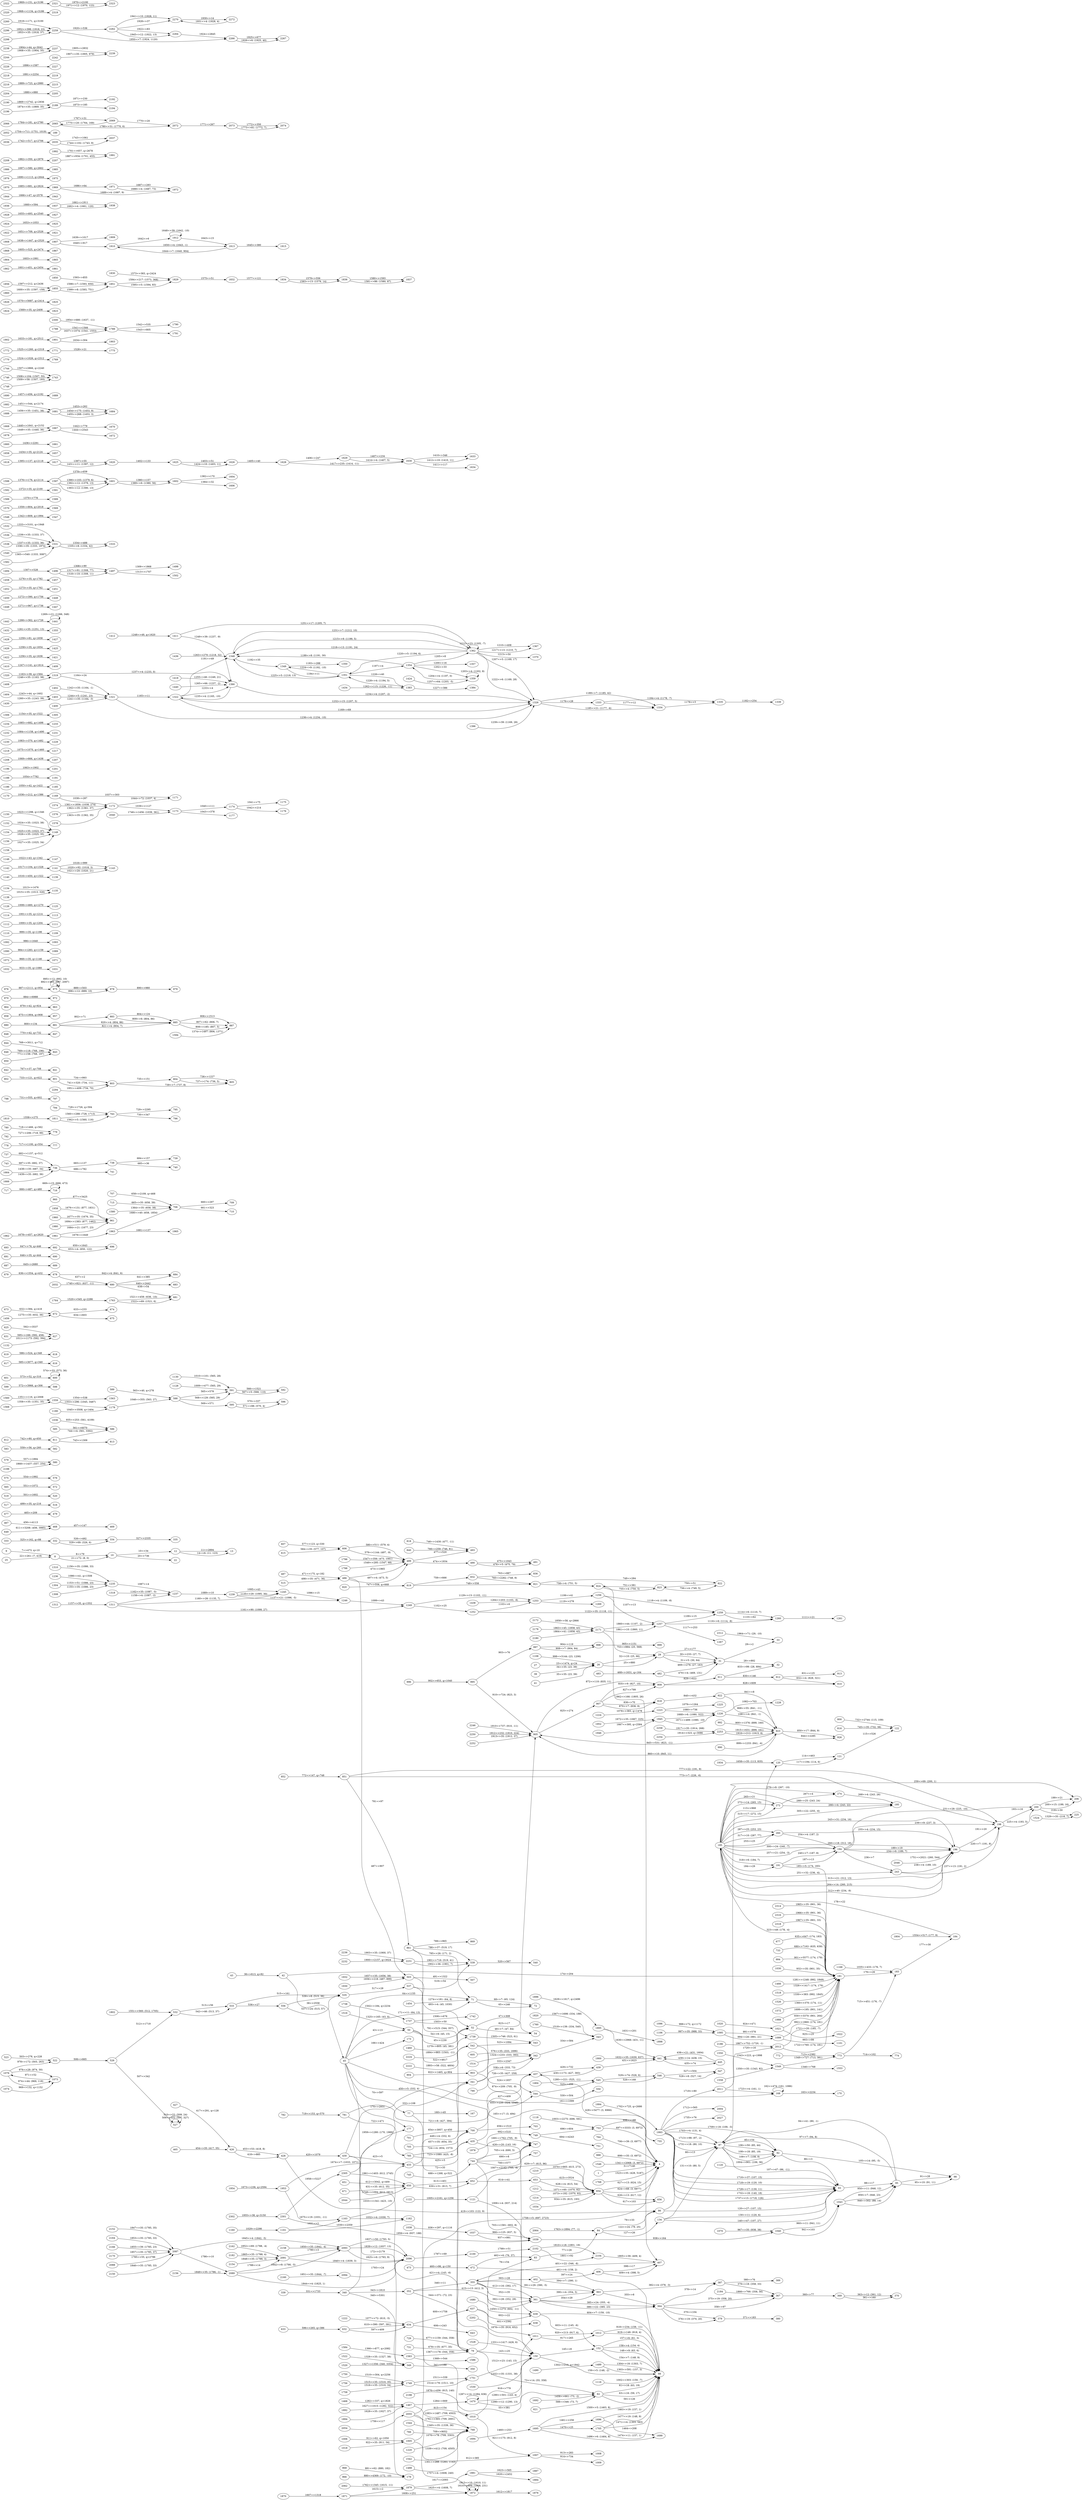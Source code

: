 digraph g { 
	rankdir = LR 
	1 -> 4 [label="3=>7140"] 
	9 -> 8 [label="7=>473, q=10"] 
	8 -> 10 [label="8=>79"] 
	10 -> 12 [label="10=>34"] 
	12 -> 13 [label="11=>2894"] 
	12 -> 13 [label="14=>6: (11, 123)"] 
	10 -> 22 [label="20=>736"] 
	8 -> 10 [label="21=>72: (8, 0)"] 
	25 -> 8 [label="22=>261: (7, 419)"] 
	27 -> 26 [label="23=>1474, q=24"] 
	26 -> 29 [label="25=>880"] 
	29 -> 31 [label="27=>177"] 
	31 -> 32 [label="28=>892"] 
	31 -> 33 [label="29=>2"] 
	29 -> 31 [label="30=>233: (27, 7)"] 
	29 -> 31 [label="31=>5: (30, 64)"] 
	26 -> 29 [label="32=>10: (25, 66)"] 
	39 -> 26 [label="34=>35: (23, 39)"] 
	41 -> 26 [label="35=>35: (23, 39)"] 
	43 -> 42 [label="36=>613, q=82"] 
	42 -> 45 [label="38=>2558"] 
	45 -> 50 [label="43=>13"] 
	50 -> 52 [label="45=>1230"] 
	52 -> 54 [label="47=>308"] 
	52 -> 54 [label="48=>7: (47, 84)"] 
	50 -> 52 [label="54=>6: (45, 15)"] 
	50 -> 62 [label="55=>381"] 
	62 -> 66 [label="59=>126"] 
	62 -> 66 [label="61=>18: (63, 19)"] 
	62 -> 66 [label="63=>16: (59, 17)"] 
	45 -> 71 [label="64=>1155"] 
	71 -> 72 [label="65=>246"] 
	71 -> 72 [label="68=>7: (65, 124)"] 
	45 -> 77 [label="70=>597"] 
	77 -> 79 [label="72=>35"] 
	79 -> 62 [label="73=>14: (55, 358)"] 
	79 -> 83 [label="76=>54"] 
	83 -> 84 [label="77=>26"] 
	84 -> 86 [label="79=>33"] 
	86 -> 87 [label="80=>13"] 
	87 -> 92 [label="85=>54"] 
	92 -> 93 [label="86=>3"] 
	93 -> 95 [label="88=>17"] 
	95 -> 98 [label="91=>28"] 
	95 -> 87 [label="94=>41: (80, -1)"] 
	95 -> 98 [label="95=>10: (91, 11)"] 
	95 -> 87 [label="97=>7: (94, 8)"] 
	92 -> 98 [label="105=>14: (95, -5)"] 
	87 -> 92 [label="106=>50: (85, 44)"] 
	87 -> 93 [label="107=>47: (86, -11)"] 
	87 -> 92 [label="108=>18: (85, 19)"] 
	87 -> 92 [label="109=>7: (108, 8)"] 
	87 -> 120 [label="113=>968"] 
	120 -> 121 [label="114=>463"] 
	121 -> 122 [label="115=>526"] 
	120 -> 121 [label="117=>194: (114, 6)"] 
	86 -> 93 [label="120=>27: (107, 15)"] 
	84 -> 86 [label="122=>24: (79, 25)"] 
	84 -> 134 [label="127=>26"] 
	134 -> 93 [label="130=>11: (120, 6)"] 
	134 -> 87 [label="131=>10: (80, 5)"] 
	134 -> 93 [label="140=>47: (107, 27)"] 
	79 -> 150 [label="143=>25"] 
	150 -> 152 [label="145=>8"] 
	152 -> 66 [label="148=>9: (63, 6)"] 
	152 -> 66 [label="154=>7: (148, 9)"] 
	152 -> 66 [label="157=>6: (61, 3)"] 
	152 -> 66 [label="158=>4: (154, 4)"] 
	150 -> 66 [label="159=>5: (148, -2)"] 
	77 -> 167 [label="160=>45"] 
	45 -> 168 [label="161=>1099"] 
	168 -> 168 [label="162=>474: (161, 1086)"] 
	168 -> 170 [label="163=>2234"] 
	45 -> 4 [label="165=>17: (3, 494)"] 
	45 -> 173 [label="166=>424"] 
	45 -> 177 [label="170=>2931"] 
	45 -> 71 [label="171=>11: (64, 13)"] 
	45 -> 179 [label="172=>2179"] 
	42 -> 181 [label="174=>204"] 
	181 -> 183 [label="176=>26"] 
	183 -> 184 [label="177=>30"] 
	184 -> 185 [label="178=>22"] 
	185 -> 191 [label="184=>29"] 
	191 -> 181 [label="185=>5: (174, 183)"] 
	191 -> 194 [label="187=>13"] 
	194 -> 196 [label="189=>19"] 
	196 -> 198 [label="191=>20"] 
	198 -> 200 [label="193=>16"] 
	200 -> 206 [label="199=>21"] 
	200 -> 206 [label="200=>15: (199, 16)"] 
	200 -> 225 [label="218=>30"] 
	198 -> 200 [label="225=>4: (193, 5)"] 
	196 -> 198 [label="226=>7: (191, 8)"] 
	194 -> 200 [label="231=>28: (225, -10)"] 
	194 -> 196 [label="234=>6: (189, 7)"] 
	194 -> 243 [label="236=>7"] 
	243 -> 198 [label="237=>13: (191, 2)"] 
	243 -> 196 [label="238=>4: (189, 10)"] 
	194 -> 198 [label="239=>9: (237, 3)"] 
	191 -> 194 [label="240=>7: (187, 8)"] 
	185 -> 196 [label="243=>31: (234, 16)"] 
	185 -> 243 [label="251=>32: (236, -6)"] 
	185 -> 260 [label="253=>25"] 
	260 -> 194 [label="254=>4: (187, 2)"] 
	260 -> 196 [label="255=>4: (234, 15)"] 
	185 -> 194 [label="257=>21: (254, -3)"] 
	185 -> 206 [label="259=>69: (200, 1)"] 
	185 -> 196 [label="260=>18: (312, 18)"] 
	185 -> 196 [label="264=>14: (260, 215)"] 
	185 -> 272 [label="265=>21"] 
	272 -> 195 [label="266=>4: (243, 22)"] 
	272 -> 274 [label="267=>4"] 
	274 -> 195 [label="268=>4: (243, 26)"] 
	185 -> 272 [label="272=>14: (265, 15)"] 
	185 -> 274 [label="279=>8: (267, -10)"] 
	185 -> 260 [label="287=>25: (253, 23)"] 
	185 -> 195 [label="288=>25: (243, 24)"] 
	185 -> 194 [label="300=>24: (240, -7)"] 
	185 -> 195 [label="305=>22: (255, -6)"] 
	185 -> 196 [label="312=>40: (234, -9)"] 
	185 -> 196 [label="313=>21: (312, 13)"] 
	185 -> 272 [label="315=>17: (272, 15)"] 
	185 -> 260 [label="317=>10: (287, 77)"] 
	185 -> 191 [label="318=>6: (184, 7)"] 
	181 -> 185 [label="323=>49: (178, -4)"] 
	333 -> 332 [label="325=>162, q=88"] 
	332 -> 334 [label="326=>492"] 
	334 -> 335 [label="327=>2335"] 
	332 -> 334 [label="329=>69: (326, 6)"] 
	339 -> 340 [label="331=>1733"] 
	340 -> 341 [label="332=>108"] 
	341 -> 342 [label="333=>2347"] 
	342 -> 343 [label="334=>584"] 
	341 -> 342 [label="338=>6: (333, 73)"] 
	340 -> 349 [label="340=>5301"] 
	349 -> 350 [label="341=>188"] 
	340 -> 352 [label="343=>1810"] 
	352 -> 79 [label="344=>371: (72, 23)"] 
	352 -> 355 [label="346=>11"] 
	355 -> 361 [label="352=>35"] 
	361 -> 363 [label="354=>29"] 
	363 -> 364 [label="355=>8"] 
	364 -> 367 [label="358=>97"] 
	367 -> 369 [label="360=>77"] 
	369 -> 370 [label="361=>160"] 
	369 -> 370 [label="363=>12: (361, 12)"] 
	364 -> 379 [label="370=>104"] 
	379 -> 380 [label="371=>183"] 
	364 -> 367 [label="375=>19: (358, 20)"] 
	364 -> 379 [label="376=>19: (370, 20)"] 
	364 -> 387 [label="378=>14"] 
	387 -> 367 [label="379=>18: (358, 33)"] 
	387 -> 389 [label="380=>76"] 
	363 -> 387 [label="382=>4: (378, -3)"] 
	361 -> 364 [label="385=>24: (355, -4)"] 
	361 -> 364 [label="386=>22: (385, 23)"] 
	361 -> 363 [label="390=>4: (354, 5)"] 
	355 -> 363 [label="391=>29: (390, -5)"] 
	355 -> 361 [label="392=>28: (352, 29)"] 
	355 -> 402 [label="393=>28"] 
	402 -> 363 [label="394=>7: (390, 1)"] 
	402 -> 406 [label="397=>24"] 
	406 -> 407 [label="398=>17"] 
	407 -> 355 [label="401=>22: (346, -8)"] 
	406 -> 407 [label="409=>4: (398, 5)"] 
	355 -> 361 [label="412=>16: (392, 17)"] 
	352 -> 361 [label="415=>13: (412, 3)"] 
	427 -> 426 [label="417=>291, q=128"] 
	426 -> 428 [label="418=>885"] 
	428 -> 86 [label="419=>103: (122, 9)"] 
	428 -> 430 [label="420=>1079"] 
	430 -> 150 [label="421=>4: (143, -6)"] 
	430 -> 433 [label="423=>5"] 
	433 -> 435 [label="425=>5"] 
	435 -> 150 [label="426=>20: (143, 16)"] 
	435 -> 437 [label="427=>409"] 
	437 -> 4 [label="428=>5477: (3, 6966)"] 
	437 -> 439 [label="429=>732"] 
	439 -> 437 [label="430=>173: (427, 393)"] 
	439 -> 441 [label="431=>1623"] 
	441 -> 445 [label="435=>74"] 
	445 -> 441 [label="438=>21: (431, 1604)"] 
	445 -> 441 [label="439=>14: (438, 15)"] 
	433 -> 341 [label="449=>4: (332, 6)"] 
	430 -> 341 [label="450=>5: (332, 4)"] 
	426 -> 428 [label="453=>53: (418, 8)"] 
	465 -> 426 [label="454=>35: (417, 35)"] 
	467 -> 468 [label="456=>4113"] 
	468 -> 469 [label="457=>147"] 
	473 -> 472 [label="460=>86, q=150"] 
	472 -> 66 [label="461=>4: (158, 2)"] 
	472 -> 83 [label="462=>6: (76, 37)"] 
	477 -> 479 [label="465=>209"] 
	483 -> 482 [label="468=>1631, q=164"] 
	482 -> 31 [label="469=>276: (27, 163)"] 
	482 -> 31 [label="470=>4: (469, 131)"] 
	487 -> 486 [label="471=>175, q=182"] 
	486 -> 489 [label="473=>1965"] 
	489 -> 490 [label="474=>1934"] 
	490 -> 491 [label="475=>1043"] 
	490 -> 491 [label="476=>5: (475, 79)"] 
	489 -> 493 [label="477=>520"] 
	486 -> 503 [label="487=>907"] 
	503 -> 507 [label="491=>1322"] 
	503 -> 52 [label="493=>4: (45, 1030)"] 
	486 -> 489 [label="497=>4: (473, 5)"] 
	515 -> 486 [label="498=>35: (471, 36)"] 
	517 -> 516 [label="499=>35, q=216"] 
	519 -> 520 [label="501=>1602"] 
	523 -> 522 [label="503=>278, q=228"] 
	522 -> 526 [label="506=>665"] 
	526 -> 527 [label="507=>342"] 
	527 -> 527 [label="509=>322: (507, 327)"] 
	527 -> 527 [label="510=>22: (509, 24)"] 
	526 -> 532 [label="512=>1719"] 
	532 -> 533 [label="513=>56"] 
	533 -> 535 [label="515=>161"] 
	535 -> 537 [label="517=>28"] 
	537 -> 539 [label="519=>54"] 
	539 -> 540 [label="520=>567"] 
	537 -> 542 [label="522=>4617"] 
	542 -> 543 [label="523=>1094"] 
	542 -> 544 [label="524=>1657"] 
	544 -> 545 [label="525=>456"] 
	545 -> 546 [label="526=>168"] 
	546 -> 547 [label="527=>504"] 
	546 -> 547 [label="528=>8: (527, 14)"] 
	545 -> 546 [label="529=>74: (526, 6)"] 
	544 -> 550 [label="530=>504"] 
	533 -> 556 [label="536=>27"] 
	556 -> 535 [label="537=>24: (515, 57)"] 
	556 -> 535 [label="539=>8: (515, 36)"] 
	532 -> 533 [label="542=>46: (513, 37)"] 
	565 -> 572 [label="551=>1072"] 
	575 -> 576 [label="554=>1992"] 
	579 -> 580 [label="557=>1894"] 
	583 -> 582 [label="559=>56, q=260"] 
	585 -> 586 [label="561=>6070"] 
	589 -> 588 [label="563=>40, q=278"] 
	588 -> 591 [label="565=>578"] 
	591 -> 592 [label="566=>1521"] 
	591 -> 592 [label="567=>5: (566, 110)"] 
	588 -> 591 [label="568=>129: (565, 29)"] 
	588 -> 595 [label="569=>571"] 
	595 -> 596 [label="570=>337"] 
	595 -> 596 [label="571=>88: (570, 4)"] 
	599 -> 598 [label="572=>3966, q=306"] 
	601 -> 600 [label="573=>52, q=316"] 
	600 -> 600 [label="574=>33: (573, 36)"] 
	605 -> 342 [label="576=>35: (333, 1696)"] 
	607 -> 606 [label="577=>123, q=330"] 
	606 -> 489 [label="579=>1144: (497, -9)"] 
	606 -> 489 [label="580=>511: (579, 4)"] 
	615 -> 606 [label="584=>35: (577, 107)"] 
	617 -> 616 [label="585=>3077, q=340"] 
	619 -> 618 [label="586=>524, q=348"] 
	621 -> 62 [label="588=>346: (73, 7)"] 
	625 -> 627 [label="592=>3537"] 
	631 -> 627 [label="595=>166: (592, 458)"] 
	633 -> 632 [label="596=>265, q=386"] 
	632 -> 634 [label="597=>409"] 
	634 -> 637 [label="600=>1758"] 
	637 -> 638 [label="601=>2392"] 
	637 -> 639 [label="602=>22"] 
	639 -> 152 [label="603=>11: (145, -6)"] 
	639 -> 66 [label="604=>7: (159, -10)"] 
	634 -> 643 [label="606=>243"] 
	632 -> 634 [label="610=>390: (597, 391)"] 
	649 -> 468 [label="611=>3208: (456, 3985)"] 
	651 -> 650 [label="612=>3042, q=400"] 
	650 -> 652 [label="613=>401"] 
	652 -> 653 [label="614=>41"] 
	653 -> 654 [label="615=>3524"] 
	654 -> 656 [label="617=>103"] 
	654 -> 4 [label="624=>68: (3, 6977)"] 
	654 -> 656 [label="626=>13: (617, 12)"] 
	654 -> 4 [label="627=>13: (624, 15)"] 
	653 -> 654 [label="628=>4: (615, 54)"] 
	652 -> 654 [label="629=>7: (615, 96)"] 
	650 -> 652 [label="630=>31: (613, 7)"] 
	671 -> 650 [label="631=>35: (612, 35)"] 
	673 -> 672 [label="632=>394, q=418"] 
	672 -> 674 [label="633=>233"] 
	672 -> 675 [label="634=>603"] 
	677 -> 181 [label="635=>647: (174, 183)"] 
	679 -> 678 [label="636=>1554, q=432"] 
	678 -> 680 [label="637=>2"] 
	680 -> 681 [label="638=>54"] 
	680 -> 683 [label="640=>2442"] 
	680 -> 684 [label="641=>385"] 
	678 -> 684 [label="642=>4: (641, 6)"] 
	687 -> 689 [label="645=>2680"] 
	691 -> 690 [label="646=>35, q=444"] 
	693 -> 692 [label="647=>76, q=446"] 
	692 -> 696 [label="650=>1643"] 
	692 -> 696 [label="653=>4: (650, 122)"] 
	701 -> 700 [label="654=>3957, q=450"] 
	700 -> 544 [label="655=>220: (524, 1048)"] 
	700 -> 703 [label="656=>1510"] 
	705 -> 700 [label="657=>35: (654, 35)"] 
	707 -> 706 [label="658=>2109, q=468"] 
	706 -> 709 [label="660=>297"] 
	706 -> 710 [label="661=>323"] 
	715 -> 706 [label="665=>35: (658, 39)"] 
	717 -> 716 [label="666=>487, q=480"] 
	716 -> 716 [label="669=>15: (666, 473)"] 
	729 -> 79 [label="677=>1159: (344, 358)"] 
	731 -> 79 [label="678=>35: (677, 35)"] 
	733 -> 181 [label="680=>7162: (635, 639)"] 
	737 -> 736 [label="682=>1157, q=512"] 
	736 -> 738 [label="683=>137"] 
	738 -> 739 [label="684=>157"] 
	738 -> 740 [label="685=>36"] 
	736 -> 741 [label="686=>782"] 
	743 -> 736 [label="687=>35: (682, 37)"] 
	745 -> 744 [label="688=>1268, q=522"] 
	744 -> 747 [label="690=>8"] 
	744 -> 749 [label="692=>510"] 
	749 -> 751 [label="694=>4243"] 
	749 -> 753 [label="696=>604"] 
	753 -> 4 [label="697=>3333: (3, 6972)"] 
	753 -> 755 [label="698=>188"] 
	744 -> 757 [label="700=>577"] 
	744 -> 639 [label="703=>1581: (602, 8)"] 
	744 -> 747 [label="705=>4: (690, 5)"] 
	764 -> 4 [label="706=>39: (3, 6977)"] 
	766 -> 768 [label="709=>9052"] 
	772 -> 773 [label="713=>2382"] 
	773 -> 774 [label="714=>102"] 
	773 -> 183 [label="715=>451: (176, -7)"] 
	778 -> 777 [label="717=>1100, q=554"] 
	780 -> 779 [label="718=>1466, q=562"] 
	782 -> 781 [label="719=>153, q=570"] 
	781 -> 437 [label="721=>8: (427, 394)"] 
	781 -> 785 [label="722=>471"] 
	785 -> 435 [label="723=>1080: (425, -8)"] 
	785 -> 700 [label="724=>4: (654, 1573)"] 
	790 -> 437 [label="726=>35: (427, 259)"] 
	792 -> 779 [label="727=>206: (718, 99)"] 
	794 -> 793 [label="728=>1726, q=594"] 
	793 -> 795 [label="729=>2295"] 
	793 -> 796 [label="730=>347"] 
	798 -> 797 [label="731=>555, q=602"] 
	800 -> 122 [label="732=>2744: (115, 109)"] 
	802 -> 801 [label="733=>121, q=622"] 
	801 -> 803 [label="734=>993"] 
	803 -> 804 [label="735=>151"] 
	804 -> 805 [label="736=>1227"] 
	804 -> 805 [label="737=>174: (736, 5)"] 
	803 -> 805 [label="739=>7: (737, 8)"] 
	801 -> 803 [label="741=>320: (734, -11)"] 
	812 -> 811 [label="742=>80, q=650"] 
	811 -> 813 [label="743=>1309"] 
	811 -> 586 [label="744=>4: (561, 3302)"] 
	816 -> 122 [label="745=>35: (732, 38)"] 
	818 -> 493 [label="746=>1430: (477, -11)"] 
	820 -> 819 [label="747=>558, q=668"] 
	819 -> 821 [label="748=>556"] 
	821 -> 822 [label="749=>284"] 
	822 -> 823 [label="750=>51"] 
	823 -> 824 [label="751=>381"] 
	824 -> 29 [label="753=>884: (25, 568)"] 
	824 -> 823 [label="755=>4: (750, 5)"] 
	823 -> 822 [label="756=>4: (749, 5)"] 
	821 -> 824 [label="758=>4: (751, 5)"] 
	819 -> 832 [label="759=>666"] 
	832 -> 821 [label="760=>2282: (748, 9)"] 
	832 -> 836 [label="763=>887"] 
	840 -> 493 [label="766=>259: (746, 81)"] 
	842 -> 841 [label="767=>37, q=708"] 
	844 -> 843 [label="768=>3011, q=712"] 
	846 -> 843 [label="769=>118: (768, 196)"] 
	848 -> 847 [label="770=>42, q=732"] 
	850 -> 843 [label="771=>158: (768, 197)"] 
	852 -> 851 [label="772=>147, q=748"] 
	851 -> 198 [label="773=>7: (226, -6)"] 
	851 -> 198 [label="777=>22: (191, 9)"] 
	851 -> 861 [label="781=>97"] 
	861 -> 71 [label="785=>26: (171, 2)"] 
	861 -> 539 [label="786=>37: (519, 17)"] 
	861 -> 869 [label="789=>965"] 
	861 -> 79 [label="791=>515: (344, 357)"] 
	880 -> 881 [label="800=>134"] 
	881 -> 883 [label="802=>71"] 
	883 -> 885 [label="804=>124"] 
	885 -> 887 [label="806=>1513"] 
	885 -> 887 [label="807=>62: (806, 7)"] 
	885 -> 887 [label="808=>185: (807, 5)"] 
	883 -> 885 [label="809=>6: (804, 86)"] 
	881 -> 885 [label="820=>4: (804, 86)"] 
	881 -> 885 [label="821=>4: (804, 7)"] 
	904 -> 903 [label="822=>1465, q=904"] 
	903 -> 905 [label="823=>17"] 
	905 -> 907 [label="825=>274"] 
	907 -> 909 [label="827=>799"] 
	909 -> 910 [label="828=>609"] 
	909 -> 911 [label="829=>622"] 
	911 -> 912 [label="830=>146"] 
	912 -> 913 [label="831=>125"] 
	912 -> 910 [label="832=>4: (828, 321)"] 
	911 -> 32 [label="833=>99: (28, 684)"] 
	907 -> 909 [label="835=>9: (827, 10)"] 
	907 -> 918 [label="836=>70"] 
	918 -> 922 [label="840=>432"] 
	922 -> 923 [label="841=>8"] 
	923 -> 926 [label="844=>2285"] 
	923 -> 905 [label="845=>531: (823, -11)"] 
	923 -> 926 [label="850=>17: (844, 9)"] 
	923 -> 905 [label="860=>10: (845, 11)"] 
	922 -> 923 [label="868=>55: (841, -11)"] 
	907 -> 918 [label="870=>7: (836, 8)"] 
	905 -> 909 [label="872=>110: (835, 11)"] 
	903 -> 747 [label="874=>209: (705, -9)"] 
	958 -> 957 [label="875=>1904, q=908"] 
	960 -> 961 [label="877=>3425"] 
	964 -> 963 [label="879=>42, q=924"] 
	966 -> 179 [label="880=>4369: (172, -10)"] 
	968 -> 179 [label="881=>62: (880, 182)"] 
	970 -> 972 [label="884=>6988"] 
	976 -> 975 [label="887=>2111, q=954"] 
	975 -> 978 [label="889=>503"] 
	978 -> 979 [label="890=>980"] 
	975 -> 975 [label="892=>365: (887, 2097)"] 
	975 -> 975 [label="895=>12: (892, 10)"] 
	975 -> 978 [label="896=>12: (889, 10)"] 
	988 -> 4 [label="898=>35: (3, 6972)"] 
	990 -> 923 [label="899=>1233: (841, -4)"] 
	992 -> 923 [label="900=>1376: (899, 160)"] 
	994 -> 181 [label="901=>5577: (174, 179)"] 
	996 -> 995 [label="902=>653, q=1040"] 
	995 -> 997 [label="903=>76"] 
	997 -> 998 [label="904=>119"] 
	998 -> 999 [label="905=>1151"] 
	997 -> 998 [label="908=>7: (904, 84)"] 
	995 -> 905 [label="910=>724: (823, 3)"] 
	1006 -> 1005 [label="911=>62, q=1050"] 
	1005 -> 1007 [label="912=>385"] 
	1007 -> 1008 [label="913=>283"] 
	1007 -> 1009 [label="914=>734"] 
	1005 -> 1010 [label="915=>154"] 
	1010 -> 1011 [label="916=>779"] 
	1011 -> 1012 [label="917=>265"] 
	1012 -> 66 [label="918=>234: (159, -11)"] 
	1012 -> 66 [label="919=>148: (918, 4)"] 
	1011 -> 1012 [label="920=>213: (917, 6)"] 
	1010 -> 1007 [label="921=>175: (912, 8)"] 
	1018 -> 1005 [label="922=>35: (911, 34)"] 
	1020 -> 1021 [label="924=>471"] 
	1021 -> 1022 [label="925=>25"] 
	1021 -> 181 [label="930=>3370: (901, 264)"] 
	1030 -> 181 [label="932=>35: (901, 35)"] 
	1032 -> 1031 [label="933=>35, q=1080"] 
	1034 -> 654 [label="934=>35: (615, 193)"] 
	1036 -> 586 [label="935=>253: (561, 4109)"] 
	1038 -> 1037 [label="936=>297, q=1116"] 
	1037 -> 1039 [label="937=>991"] 
	1039 -> 1040 [label="938=>164"] 
	1040 -> 1043 [label="941=>103"] 
	1043 -> 95 [label="946=>302: (88, 14)"] 
	1043 -> 95 [label="950=>11: (946, 12)"] 
	1043 -> 95 [label="959=>7: (946, 23)"] 
	1040 -> 1043 [label="960=>11: (941, 11)"] 
	1037 -> 1039 [label="966=>125: (937, 5)"] 
	1070 -> 1040 [label="967=>35: (938, 38)"] 
	1072 -> 1071 [label="968=>35, q=1146"] 
	1074 -> 1073 [label="969=>132, q=1152"] 
	1073 -> 1076 [label="971=>52"] 
	1076 -> 1073 [label="974=>44: (969, 118)"] 
	1076 -> 1073 [label="976=>29: (974, 30)"] 
	1076 -> 522 [label="978=>172: (503, 263)"] 
	1090 -> 1089 [label="984=>1283, q=1158"] 
	1092 -> 1093 [label="986=>1640"] 
	1096 -> 1095 [label="988=>72, q=1172"] 
	1095 -> 1099 [label="991=>578"] 
	1099 -> 181 [label="992=>1860: (174, 181)"] 
	1099 -> 1101 [label="993=>99"] 
	1095 -> 1099 [label="994=>20: (991, 21)"] 
	1106 -> 1095 [label="997=>35: (988, 33)"] 
	1108 -> 26 [label="998=>3144: (23, 1206)"] 
	1110 -> 1109 [label="999=>35, q=1198"] 
	1112 -> 1111 [label="1000=>35, q=1204"] 
	1114 -> 1113 [label="1001=>35, q=1214"] 
	1116 -> 66 [label="1002=>303: (159, -7)"] 
	1118 -> 753 [label="1003=>2275: (696, 591)"] 
	1120 -> 92 [label="1004=>901: (106, 36)"] 
	1122 -> 1121 [label="1005=>2161, q=1256"] 
	1121 -> 1039 [label="1006=>4: (937, 214)"] 
	1121 -> 747 [label="1007=>2142: (705, -8)"] 
	1126 -> 1125 [label="1008=>460, q=1270"] 
	1128 -> 591 [label="1009=>477: (565, 29)"] 
	1130 -> 591 [label="1010=>101: (565, 28)"] 
	1132 -> 627 [label="1011=>1173: (592, 394)"] 
	1134 -> 1135 [label="1013=>1476"] 
	1138 -> 1135 [label="1015=>35: (1013, 326)"] 
	1140 -> 1139 [label="1016=>450, q=1322"] 
	1142 -> 1141 [label="1017=>104, q=1328"] 
	1141 -> 1143 [label="1018=>986"] 
	1141 -> 1143 [label="1020=>92: (1018, 3)"] 
	1141 -> 1143 [label="1021=>20: (1020, 21)"] 
	1148 -> 1147 [label="1022=>43, q=1342"] 
	1150 -> 1149 [label="1023=>1298, q=1346"] 
	1152 -> 1149 [label="1024=>35: (1023, 38)"] 
	1154 -> 1149 [label="1025=>35: (1023, 37)"] 
	1156 -> 1149 [label="1026=>35: (1025, 35)"] 
	1158 -> 1149 [label="1027=>35: (1025, 34)"] 
	1160 -> 1161 [label="1029=>2298"] 
	1161 -> 1162 [label="1030=>2359"] 
	1161 -> 1163 [label="1031=>2"] 
	1163 -> 1162 [label="1032=>4: (1030, 7)"] 
	1163 -> 433 [label="1033=>1341: (423, -10)"] 
	1168 -> 183 [label="1035=>433: (176, 7)"] 
	1170 -> 1169 [label="1036=>212, q=1386"] 
	1169 -> 1171 [label="1037=>303"] 
	1169 -> 1172 [label="1038=>287"] 
	1172 -> 1173 [label="1039=>1127"] 
	1173 -> 1174 [label="1040=>111"] 
	1174 -> 1175 [label="1041=>75"] 
	1174 -> 1176 [label="1042=>214"] 
	1173 -> 1177 [label="1043=>378"] 
	1172 -> 1171 [label="1044=>72: (1037, 4)"] 
	1180 -> 1179 [label="1045=>3508, q=1404"] 
	1179 -> 588 [label="1046=>355: (563, 27)"] 
	1186 -> 1185 [label="1050=>42, q=1422"] 
	1188 -> 1191 [label="1054=>7782"] 
	1196 -> 1201 [label="1063=>1902"] 
	1208 -> 1207 [label="1069=>666, q=1438"] 
	1210 -> 654 [label="1070=>665: (615, 273)"] 
	1212 -> 654 [label="1071=>60: (1070, 92)"] 
	1214 -> 654 [label="1073=>192: (1070, 93)"] 
	1218 -> 1217 [label="1075=>1070, q=1460"] 
	1220 -> 768 [label="1076=>78: (709, 3303)"] 
	1222 -> 634 [label="1077=>72: (610, -5)"] 
	1224 -> 1223 [label="1078=>383, q=1478"] 
	1223 -> 1225 [label="1079=>1264"] 
	1223 -> 1226 [label="1080=>736"] 
	1226 -> 923 [label="1081=>4: (841, -1)"] 
	1226 -> 1228 [label="1082=>703"] 
	1230 -> 1229 [label="1083=>370, q=1482"] 
	1232 -> 1231 [label="1084=>1158, q=1490"] 
	1234 -> 1233 [label="1085=>682, q=1498"] 
	1236 -> 1235 [label="1086=>41, q=1508"] 
	1235 -> 1237 [label="1087=>4"] 
	1237 -> 1239 [label="1089=>10"] 
	1239 -> 1245 [label="1095=>43"] 
	1245 -> 1246 [label="1096=>15"] 
	1246 -> 1249 [label="1099=>43"] 
	1249 -> 1252 [label="1102=>25"] 
	1252 -> 1253 [label="1103=>6"] 
	1253 -> 1256 [label="1106=>41"] 
	1256 -> 1257 [label="1107=>13"] 
	1257 -> 1259 [label="1109=>15"] 
	1259 -> 1260 [label="1110=>62"] 
	1260 -> 1261 [label="1111=>21"] 
	1259 -> 1260 [label="1114=>6: (1110, 7)"] 
	1257 -> 1260 [label="1116=>6: (1114, -8)"] 
	1257 -> 1267 [label="1117=>253"] 
	1256 -> 1259 [label="1118=>4: (1109, -8)"] 
	1253 -> 1269 [label="1119=>278"] 
	1252 -> 1259 [label="1122=>35: (1118, -11)"] 
	1249 -> 1253 [label="1129=>13: (1103, -11)"] 
	1239 -> 1245 [label="1135=>29: (1095, 30)"] 
	1239 -> 1246 [label="1137=>21: (1096, -5)"] 
	1304 -> 1235 [label="1153=>51: (1086, 23)"] 
	1306 -> 1305 [label="1154=>35, q=1522"] 
	1308 -> 1235 [label="1155=>35: (1086, 23)"] 
	1310 -> 1235 [label="1156=>35: (1086, 33)"] 
	1312 -> 1311 [label="1157=>35, q=1552"] 
	1311 -> 1237 [label="1158=>4: (1087, -2)"] 
	1311 -> 1245 [label="1160=>28: (1135, 7)"] 
	1311 -> 1249 [label="1161=>90: (1099, 27)"] 
	1318 -> 1237 [label="1162=>35: (1087, -5)"] 
	1320 -> 1319 [label="1163=>39, q=1564"] 
	1319 -> 1321 [label="1164=>24"] 
	1321 -> 1322 [label="1165=>11"] 
	1322 -> 1326 [label="1169=>69"] 
	1326 -> 1333 [label="1176=>28"] 
	1333 -> 1334 [label="1177=>12"] 
	1334 -> 1335 [label="1178=>3"] 
	1335 -> 1339 [label="1182=>254"] 
	1333 -> 1335 [label="1184=>4: (1178, -7)"] 
	1326 -> 1334 [label="1185=>21: (1177, -6)"] 
	1326 -> 1334 [label="1189=>7: (1185, 42)"] 
	1322 -> 1348 [label="1191=>49"] 
	1348 -> 1349 [label="1192=>35"] 
	1349 -> 1350 [label="1193=>288"] 
	1349 -> 1351 [label="1194=>11"] 
	1351 -> 1354 [label="1197=>4"] 
	1354 -> 1348 [label="1199=>8: (1191, 30)"] 
	1354 -> 1357 [label="1200=>16"] 
	1354 -> 1359 [label="1202=>33"] 
	1359 -> 1359 [label="1203=>4: (1202, 8)"] 
	1359 -> 1354 [label="1204=>4: (1197, 0)"] 
	1354 -> 1362 [label="1205=>8"] 
	1362 -> 1326 [label="1207=>5: (1169, 17)"] 
	1362 -> 1367 [label="1210=>408"] 
	1362 -> 1362 [label="1212=>23: (1205, -7)"] 
	1362 -> 1370 [label="1213=>50"] 
	1362 -> 1348 [label="1215=>9: (1199, 5)"] 
	1362 -> 1367 [label="1217=>13: (1210, 7)"] 
	1362 -> 1348 [label="1218=>13: (1191, 24)"] 
	1362 -> 1351 [label="1220=>5: (1194, 6)"] 
	1362 -> 1326 [label="1222=>6: (1169, 28)"] 
	1351 -> 1349 [label="1224=>9: (1192, -10)"] 
	1351 -> 1348 [label="1225=>5: (1218, 13)"] 
	1351 -> 1383 [label="1226=>40"] 
	1383 -> 1384 [label="1227=>386"] 
	1383 -> 1351 [label="1228=>4: (1194, 5)"] 
	1348 -> 1362 [label="1231=>7: (1212, 10)"] 
	1322 -> 1326 [label="1232=>15: (1207, 5)"] 
	1322 -> 1390 [label="1233=>4"] 
	1390 -> 1326 [label="1234=>4: (1207, -2)"] 
	1390 -> 1322 [label="1235=>4: (1165, -10)"] 
	1321 -> 1326 [label="1236=>4: (1234, -10)"] 
	1319 -> 1390 [label="1237=>4: (1233, 0)"] 
	1396 -> 1326 [label="1239=>39: (1169, 28)"] 
	1400 -> 1321 [label="1241=>35: (1164, -3)"] 
	1402 -> 1321 [label="1242=>35: (1164, -1)"] 
	1404 -> 1403 [label="1243=>44, q=1602"] 
	1403 -> 1321 [label="1244=>5: (1241, 23)"] 
	1408 -> 1319 [label="1246=>35: (1163, 38)"] 
	1410 -> 1409 [label="1247=>141, q=1614"] 
	1412 -> 1411 [label="1248=>49, q=1620"] 
	1411 -> 1390 [label="1249=>39: (1237, -9)"] 
	1411 -> 1362 [label="1251=>17: (1205, 7)"] 
	1418 -> 1390 [label="1255=>46: (1249, 21)"] 
	1422 -> 1421 [label="1256=>35, q=1636"] 
	1424 -> 1359 [label="1257=>64: (1203, -5)"] 
	1426 -> 1425 [label="1258=>35, q=1654"] 
	1428 -> 1427 [label="1259=>81, q=1658"] 
	1430 -> 1403 [label="1260=>35: (1243, 39)"] 
	1432 -> 1355 [label="1261=>35: (1251, 13)"] 
	1434 -> 1383 [label="1262=>115: (1226, -11)"] 
	1436 -> 1348 [label="1263=>270: (1218, 32)"] 
	1438 -> 1253 [label="1264=>203: (1103, -9)"] 
	1440 -> 1390 [label="1265=>66: (1237, -2)"] 
	1442 -> 1441 [label="1266=>362, q=1726"] 
	1441 -> 1441 [label="1269=>21: (1266, 348)"] 
	1448 -> 1447 [label="1271=>967, q=1736"] 
	1450 -> 1449 [label="1272=>390, q=1756"] 
	1452 -> 1451 [label="1273=>35, q=1762"] 
	1454 -> 71 [label="1274=>181: (64, 8)"] 
	1456 -> 672 [label="1275=>35: (632, 36)"] 
	1458 -> 1457 [label="1276=>35, q=1782"] 
	1460 -> 52 [label="1279=>805: (45, 381)"] 
	1464 -> 545 [label="1280=>221: (525, -11)"] 
	1466 -> 181 [label="1281=>1248: (992, 1849)"] 
	1468 -> 1467 [label="1282=>337, q=1826"] 
	1467 -> 768 [label="1283=>1487: (709, 4503)"] 
	1467 -> 1470 [label="1284=>669"] 
	1470 -> 1470 [label="1287=>14: (1284, 636)"] 
	1470 -> 150 [label="1290=>501: (143, 4)"] 
	1470 -> 150 [label="1298=>12: (1290, 13)"] 
	1488 -> 768 [label="1301=>288: (1283, 1143)"] 
	1490 -> 1489 [label="1302=>210, q=1842"] 
	1489 -> 66 [label="1303=>591: (157, 3)"] 
	1489 -> 66 [label="1304=>18: (1303, 7)"] 
	1494 -> 1496 [label="1307=>528"] 
	1496 -> 1497 [label="1308=>90"] 
	1497 -> 1498 [label="1309=>1868"] 
	1497 -> 1502 [label="1313=>1707"] 
	1496 -> 1497 [label="1317=>91: (1308, 77)"] 
	1496 -> 1497 [label="1318=>10: (1308, 11)"] 
	1514 -> 342 [label="1324=>233: (333, 393)"] 
	1516 -> 50 [label="1325=>165: (43, 0)"] 
	1518 -> 181 [label="1326=>1417: (174, 179)"] 
	1520 -> 349 [label="1327=>1356: (340, 3354)"] 
	1522 -> 349 [label="1328=>35: (1327, 38)"] 
	1524 -> 225 [label="1329=>35: (218, 7)"] 
	1526 -> 181 [label="1330=>383: (992, 1845)"] 
	1528 -> 150 [label="1331=>1417: (426, 6)"] 
	1530 -> 150 [label="1332=>35: (1331, 38)"] 
	1532 -> 1531 [label="1333=>3101, q=1948"] 
	1531 -> 1533 [label="1334=>488"] 
	1531 -> 1533 [label="1335=>8: (1334, 42)"] 
	1536 -> 1531 [label="1336=>35: (1333, 37)"] 
	1538 -> 1531 [label="1337=>35: (1333, 36)"] 
	1540 -> 1531 [label="1338=>35: (1333, 1974)"] 
	1542 -> 768 [label="1339=>412: (709, 4505)"] 
	1544 -> 768 [label="1340=>35: (1339, 36)"] 
	1546 -> 4 [label="1341=>2068: (3, 6972)"] 
	1548 -> 1547 [label="1342=>809, q=1994"] 
	1550 -> 1549 [label="1343=>223, q=1998"] 
	1549 -> 1553 [label="1346=>768"] 
	1549 -> 773 [label="1349=>727: (713, 381)"] 
	1558 -> 1549 [label="1350=>35: (1343, 82)"] 
	1560 -> 1559 [label="1351=>116, q=2008"] 
	1559 -> 1179 [label="1353=>296: (1045, 3487)"] 
	1559 -> 1563 [label="1354=>538"] 
	1568 -> 1559 [label="1358=>35: (1351, 35)"] 
	1570 -> 1569 [label="1359=>804, q=2018"] 
	1572 -> 181 [label="1360=>370: (174, -11)"] 
	1574 -> 1172 [label="1361=>1856: (1038, 274)"] 
	1576 -> 1172 [label="1362=>35: (1361, 37)"] 
	1578 -> 1172 [label="1363=>35: (1362, 35)"] 
	1580 -> 706 [label="1364=>35: (658, 38)"] 
	1582 -> 1531 [label="1365=>540: (1333, 3087)"] 
	1584 -> 1583 [label="1366=>877, q=2082"] 
	1583 -> 79 [label="1367=>178: (344, 358)"] 
	1583 -> 1586 [label="1368=>544"] 
	1588 -> 1589 [label="1370=>778"] 
	1592 -> 1591 [label="1372=>35, q=2100"] 
	1594 -> 887 [label="1374=>1497: (806, 1371)"] 
	1598 -> 1597 [label="1376=>176, q=2114"] 
	1597 -> 1601 [label="1379=>658"] 
	1601 -> 1602 [label="1380=>157"] 
	1602 -> 1604 [label="1382=>170"] 
	1602 -> 1606 [label="1384=>32"] 
	1601 -> 1602 [label="1389=>6: (1380, 56)"] 
	1597 -> 1601 [label="1390=>103: (1379, 6)"] 
	1597 -> 1601 [label="1392=>12: (1379, 13)"] 
	1597 -> 1601 [label="1393=>12: (1390, 13)"] 
	1618 -> 1617 [label="1395=>137, q=2118"] 
	1617 -> 1620 [label="1397=>55"] 
	1620 -> 1625 [label="1402=>133"] 
	1625 -> 1626 [label="1403=>51"] 
	1626 -> 1628 [label="1405=>40"] 
	1628 -> 1629 [label="1406=>247"] 
	1629 -> 1630 [label="1407=>234"] 
	1630 -> 1633 [label="1410=>346"] 
	1630 -> 1634 [label="1411=>117"] 
	1630 -> 1633 [label="1412=>10: (1410, 11)"] 
	1629 -> 1630 [label="1414=>4: (1407, 5)"] 
	1628 -> 1630 [label="1417=>235: (1414, -11)"] 
	1625 -> 1626 [label="1424=>10: (1403, 11)"] 
	1617 -> 1620 [label="1431=>11: (1397, 12)"] 
	1658 -> 1657 [label="1434=>35, q=2124"] 
	1660 -> 1661 [label="1436=>2291"] 
	1664 -> 736 [label="1438=>35: (687, 34)"] 
	1666 -> 736 [label="1439=>35: (682, 36)"] 
	1668 -> 1667 [label="1440=>1641, q=2152"] 
	1667 -> 1670 [label="1442=>779"] 
	1667 -> 1672 [label="1444=>2543"] 
	1678 -> 1667 [label="1449=>35: (1440, 36)"] 
	1680 -> 639 [label="1450=>1273: (602, -11)"] 
	1682 -> 1681 [label="1451=>544, q=2174"] 
	1681 -> 1684 [label="1453=>262"] 
	1681 -> 1684 [label="1454=>175: (1453, 9)"] 
	1681 -> 1684 [label="1455=>268: (1453, 3)"] 
	1688 -> 1681 [label="1456=>35: (1451, 38)"] 
	1690 -> 1689 [label="1457=>456, q=2192"] 
	1692 -> 62 [label="1458=>661: (73, -2)"] 
	1694 -> 1695 [label="1460=>253"] 
	1695 -> 1696 [label="1461=>256"] 
	1696 -> 66 [label="1463=>19: (157, 1)"] 
	1696 -> 1699 [label="1464=>208"] 
	1695 -> 1705 [label="1470=>25"] 
	1705 -> 66 [label="1471=>4: (1303, 583)"] 
	1705 -> 66 [label="1474=>11: (157, 1)"] 
	1705 -> 66 [label="1477=>19: (148, 9)"] 
	1695 -> 1699 [label="1496=>6: (1464, 8)"] 
	1695 -> 66 [label="1500=>5: (1463, 8)"] 
	1738 -> 1737 [label="1502=>184, q=2234"] 
	1737 -> 1739 [label="1503=>50"] 
	1739 -> 543 [label="1505=>746: (523, 61)"] 
	1737 -> 1742 [label="1506=>676"] 
	1744 -> 1743 [label="1507=>2866, q=2240"] 
	1746 -> 1743 [label="1508=>104: (1507, 55)"] 
	1748 -> 1743 [label="1509=>58: (1507, 193)"] 
	1750 -> 1749 [label="1510=>304, q=2256"] 
	1749 -> 1751 [label="1511=>339"] 
	1751 -> 150 [label="1512=>23: (143, 15)"] 
	1749 -> 1751 [label="1514=>79: (1511, 10)"] 
	1756 -> 1749 [label="1515=>35: (1510, 35)"] 
	1758 -> 1749 [label="1516=>35: (1510, 34)"] 
	1760 -> 343 [label="1518=>139: (334, 540)"] 
	1764 -> 1763 [label="1520=>545, q=2286"] 
	1763 -> 681 [label="1521=>458: (638, -10)"] 
	1763 -> 681 [label="1522=>69: (1521, 6)"] 
	1768 -> 4 [label="1523=>35: (428, 5187)"] 
	1770 -> 1769 [label="1524=>1026, q=2312"] 
	1772 -> 1771 [label="1525=>1260, q=2318"] 
	1771 -> 1775 [label="1528=>21"] 
	1788 -> 1789 [label="1541=>1566"] 
	1789 -> 1790 [label="1542=>535"] 
	1789 -> 1791 [label="1543=>805"] 
	1796 -> 489 [label="1547=>356: (473, 1061)"] 
	1798 -> 489 [label="1549=>295: (1547, 68)"] 
	1802 -> 532 [label="1551=>560: (512, 1705)"] 
	1804 -> 184 [label="1554=>517: (177, 9)"] 
	1810 -> 1811 [label="1558=>275"] 
	1811 -> 793 [label="1560=>288: (728, 1713)"] 
	1811 -> 793 [label="1562=>5: (1560, 116)"] 
	1820 -> 343 [label="1567=>1698: (334, 188)"] 
	1824 -> 1823 [label="1569=>35, q=2408"] 
	1826 -> 1825 [label="1570=>5687, q=2414"] 
	1830 -> 1829 [label="1573=>383, q=2424"] 
	1829 -> 1832 [label="1575=>51"] 
	1832 -> 1834 [label="1577=>121"] 
	1834 -> 1836 [label="1579=>556"] 
	1836 -> 1837 [label="1580=>1593"] 
	1836 -> 1837 [label="1581=>86: (1580, 87)"] 
	1834 -> 1836 [label="1583=>13: (1579, 14)"] 
	1850 -> 1851 [label="1593=>855"] 
	1851 -> 1829 [label="1594=>217: (1573, 368)"] 
	1851 -> 1829 [label="1595=>5: (1594, 83)"] 
	1856 -> 1855 [label="1597=>212, q=2436"] 
	1855 -> 1851 [label="1598=>7: (1593, 650)"] 
	1855 -> 1851 [label="1599=>8: (1593, 751)"] 
	1860 -> 1855 [label="1600=>35: (1597, 159)"] 
	1862 -> 1861 [label="1601=>451, q=2454"] 
	1864 -> 1865 [label="1603=>1991"] 
	1868 -> 1867 [label="1605=>525, q=2474"] 
	1870 -> 1871 [label="1607=>1318"] 
	1871 -> 1872 [label="1608=>251"] 
	1872 -> 1872 [label="1610=>469: (1608, 231)"] 
	1872 -> 1876 [label="1612=>1817"] 
	1872 -> 1872 [label="1613=>10: (1610, 11)"] 
	1871 -> 1879 [label="1615=>2"] 
	1879 -> 1881 [label="1617=>2093"] 
	1881 -> 1884 [label="1620=>2452"] 
	1881 -> 1887 [label="1623=>565"] 
	1879 -> 1872 [label="1625=>4: (1608, 7)"] 
	1892 -> 1467 [label="1627=>1015: (1282, 322)"] 
	1894 -> 1467 [label="1628=>35: (1627, 37)"] 
	1896 -> 1895 [label="1629=>1617, q=2496"] 
	1895 -> 441 [label="1630=>2966: (431, 11)"] 
	1895 -> 1898 [label="1631=>201"] 
	1900 -> 441 [label="1632=>35: (1630, 637)"] 
	1902 -> 1901 [label="1633=>181, q=2512"] 
	1901 -> 1903 [label="1634=>304"] 
	1901 -> 1789 [label="1637=>1074: (1541, 1553)"] 
	1908 -> 1907 [label="1638=>1447, q=2520"] 
	1907 -> 1909 [label="1639=>1017"] 
	1907 -> 1910 [label="1640=>917"] 
	1910 -> 1912 [label="1642=>6"] 
	1912 -> 1913 [label="1643=>15"] 
	1913 -> 1910 [label="1644=>7: (1640, 904)"] 
	1913 -> 1915 [label="1645=>380"] 
	1912 -> 1912 [label="1648=>39: (1642, -10)"] 
	1910 -> 1913 [label="1650=>4: (1643, -1)"] 
	1922 -> 1921 [label="1651=>709, q=2526"] 
	1924 -> 1925 [label="1653=>1053"] 
	1928 -> 1927 [label="1655=>493, q=2540"] 
	1930 -> 503 [label="1656=>218: (487, 899)"] 
	1932 -> 503 [label="1657=>35: (1656, 38)"] 
	1934 -> 120 [label="1658=>35: (113, 835)"] 
	1936 -> 1937 [label="1660=>594"] 
	1937 -> 1938 [label="1661=>1911"] 
	1937 -> 1938 [label="1662=>4: (1661, 120)"] 
	1944 -> 1943 [label="1666=>47, q=2578"] 
	1946 -> 1945 [label="1667=>395, q=2584"] 
	1945 -> 1226 [label="1668=>6: (1080, 322)"] 
	1945 -> 1226 [label="1671=>489: (1080, -10)"] 
	1952 -> 1945 [label="1672=>35: (1667, 225)"] 
	1954 -> 1953 [label="1673=>236, q=2594"] 
	1953 -> 433 [label="1674=>7: (1033, 1071)"] 
	1953 -> 1163 [label="1675=>19: (1031, -11)"] 
	1958 -> 961 [label="1676=>131: (877, 1831)"] 
	1960 -> 961 [label="1677=>35: (1676, 35)"] 
	1962 -> 1961 [label="1678=>457, q=2620"] 
	1961 -> 1963 [label="1679=>1649"] 
	1963 -> 706 [label="1680=>40: (658, 1854)"] 
	1963 -> 1965 [label="1681=>137"] 
	1961 -> 961 [label="1684=>21: (1677, 23)"] 
	1970 -> 1969 [label="1685=>681, q=2624"] 
	1969 -> 1971 [label="1686=>64"] 
	1971 -> 1972 [label="1687=>283"] 
	1971 -> 1972 [label="1688=>4: (1687, 73)"] 
	1969 -> 1972 [label="1689=>4: (1687, 9)"] 
	1976 -> 1975 [label="1690=>1113, q=2644"] 
	1978 -> 747 [label="1691=>762: (705, -9)"] 
	1980 -> 961 [label="1694=>1383: (877, 1462)"] 
	1986 -> 1985 [label="1697=>580, q=2662"] 
	1988 -> 181 [label="1699=>195: (901, 141)"] 
	1992 -> 1991 [label="1701=>657, q=2678"] 
	1994 -> 1993 [label="1702=>725, q=2686"] 
	1993 -> 87 [label="1703=>4: (131, 4)"] 
	1993 -> 92 [label="1709=>18: (109, -3)"] 
	1993 -> 2004 [label="1712=>565"] 
	1993 -> 87 [label="1713=>98: (97, -2)"] 
	1993 -> 93 [label="1716=>37: (107, 15)"] 
	1993 -> 93 [label="1718=>19: (120, 10)"] 
	1993 -> 2011 [label="1719=>80"] 
	2011 -> 2012 [label="1720=>16"] 
	2012 -> 181 [label="1721=>20: (185, -7)"] 
	2012 -> 181 [label="1722=>760: (174, 181)"] 
	2011 -> 168 [label="1723=>4: (161, 1)"] 
	1993 -> 93 [label="1728=>17: (130, 11)"] 
	1993 -> 87 [label="1731=>18: (80, 10)"] 
	1993 -> 93 [label="1732=>18: (140, 18)"] 
	1993 -> 2027 [label="1735=>76"] 
	1993 -> 93 [label="1737=>13: (1718, 126)"] 
	2032 -> 680 [label="1740=>821: (637, -11)"] 
	2036 -> 2035 [label="1742=>517, q=2706"] 
	2035 -> 2037 [label="1743=>1061"] 
	2035 -> 2037 [label="1744=>102: (1743, 9)"] 
	2040 -> 1173 [label="1746=>1456: (1039, 361)"] 
	2044 -> 650 [label="1748=>1094: (612, 2913)"] 
	2046 -> 196 [label="1751=>2021: (260, 544)"] 
	2052 -> 189 [label="1754=>711: (1751, 1019)"] 
	2054 -> 2055 [label="1756=>117"] 
	2055 -> 1872 [label="1757=>4: (1608, 240)"] 
	2055 -> 4 [label="1758=>5: (697, 2723)"] 
	2055 -> 768 [label="1761=>365: (709, 2691)"] 
	2062 -> 1879 [label="1762=>1345: (1615, -11)"] 
	2064 -> 84 [label="1763=>1894: (77, -1)"] 
	2066 -> 2065 [label="1764=>181, q=2780"] 
	2065 -> 2069 [label="1767=>31"] 
	2069 -> 2072 [label="1770=>20"] 
	2072 -> 2073 [label="1771=>267"] 
	2073 -> 2074 [label="1772=>350"] 
	2073 -> 2074 [label="1773=>81: (1772, 7)"] 
	2069 -> 2065 [label="1775=>20: (1764, 169)"] 
	2065 -> 2072 [label="1780=>31: (1770, 6)"] 
	2088 -> 2087 [label="1785=>55, q=2796"] 
	2087 -> 2089 [label="1786=>10"] 
	2089 -> 2091 [label="1788=>14"] 
	2091 -> 2093 [label="1790=>3"] 
	2094 -> 2096 [label="1793=>24"] 
	2096 -> 2100 [label="1797=>69"] 
	2100 -> 2102 [label="1799=>51"] 
	2102 -> 2104 [label="1801=>92"] 
	2104 -> 407 [label="1805=>39: (409, 4)"] 
	2102 -> 2104 [label="1810=>18: (1801, 19)"] 
	2093 -> 2096 [label="1825=>6: (1793, 9)"] 
	2093 -> 2096 [label="1837=>50: (1793, 5)"] 
	2093 -> 2096 [label="1839=>12: (1837, 13)"] 
	2091 -> 2096 [label="1840=>4: (1839, 3)"] 
	2089 -> 2093 [label="1842=>8: (1790, -5)"] 
	2089 -> 2096 [label="1844=>4: (1825, 1)"] 
	2087 -> 2093 [label="1845=>4: (1842, -5)"] 
	2150 -> 2087 [label="1846=>35: (1785, 33)"] 
	2152 -> 2087 [label="1847=>35: (1785, 35)"] 
	2154 -> 2091 [label="1848=>35: (1788, 3)"] 
	2156 -> 2089 [label="1849=>35: (1786, -1)"] 
	2158 -> 2093 [label="1850=>35: (1842, -4)"] 
	2160 -> 2094 [label="1851=>35: (1844, -7)"] 
	2162 -> 2091 [label="1852=>69: (1788, -4)"] 
	2164 -> 2087 [label="1853=>35: (1785, 33)"] 
	2166 -> 2087 [label="1855=>39: (1785, 23)"] 
	2170 -> 2087 [label="1857=>35: (1785, 37)"] 
	2172 -> 2171 [label="1858=>58, q=2866"] 
	2171 -> 1257 [label="1860=>44: (1107, -2)"] 
	2171 -> 1257 [label="1861=>10: (1860, 11)"] 
	2171 -> 407 [label="1862=>166: (1805, 26)"] 
	2178 -> 2171 [label="1863=>45: (1858, 43)"] 
	2180 -> 2171 [label="1864=>41: (1858, 43)"] 
	2182 -> 2091 [label="1865=>35: (1788, 4)"] 
	2184 -> 367 [label="1866=>766: (358, 56)"] 
	2186 -> 2012 [label="1867=>752: (1720, -1)"] 
	2188 -> 580 [label="1868=>1437: (557, 254)"] 
	2190 -> 2189 [label="1869=>2742, q=2936"] 
	2189 -> 2192 [label="1871=>230"] 
	2189 -> 2194 [label="1873=>185"] 
	2196 -> 2189 [label="1874=>35: (1869, 35)"] 
	2198 -> 1010 [label="1876=>456: (915, 140)"] 
	2202 -> 1011 [label="1878=>35: (916, 652)"] 
	2204 -> 2205 [label="1880=>880"] 
	2208 -> 2207 [label="1882=>350, q=2976"] 
	2207 -> 1991 [label="1887=>934: (1701, 455)"] 
	2216 -> 2215 [label="1889=>723, q=2980"] 
	2218 -> 2219 [label="1891=>2254"] 
	2222 -> 542 [label="1893=>58: (522, 4604)"] 
	2224 -> 1739 [label="1894=>883: (1503, -11)"] 
	2226 -> 2227 [label="1896=>1587"] 
	2232 -> 2231 [label="1900=>2157, q=3024"] 
	2231 -> 539 [label="1901=>716: (519, 41)"] 
	2231 -> 539 [label="1902=>36: (1901, 7)"] 
	2236 -> 2231 [label="1903=>35: (1900, 37)"] 
	2238 -> 2237 [label="1904=>44, q=3042"] 
	2237 -> 2239 [label="1905=>2832"] 
	2242 -> 2239 [label="1907=>35: (1905, 979)"] 
	2244 -> 2237 [label="1908=>35: (1904, 35)"] 
	2246 -> 905 [label="1910=>737: (910, -11)"] 
	2250 -> 905 [label="1912=>232: (1910, 224)"] 
	2252 -> 905 [label="1913=>35: (1912, 37)"] 
	2254 -> 2253 [label="1914=>323, q=3086"] 
	2253 -> 923 [label="1915=>631: (899, 161)"] 
	2253 -> 923 [label="1916=>212: (1915, 8)"] 
	2258 -> 2253 [label="1917=>35: (1914, 268)"] 
	2260 -> 2259 [label="1918=>171, q=3100"] 
	2259 -> 2262 [label="1920=>536"] 
	2262 -> 2264 [label="1922=>83"] 
	2264 -> 2266 [label="1924=>2845"] 
	2266 -> 2267 [label="1925=>677"] 
	2266 -> 2267 [label="1926=>6: (1925, 40)"] 
	2262 -> 2270 [label="1928=>37"] 
	2270 -> 2272 [label="1930=>14"] 
	2272 -> 2270 [label="1931=>4: (1928, 4)"] 
	2262 -> 2270 [label="1941=>10: (1928, 11)"] 
	2262 -> 2264 [label="1945=>12: (1922, 13)"] 
	2259 -> 2266 [label="1950=>7: (1924, 1120)"] 
	2294 -> 803 [label="1951=>409: (734, 70)"] 
	2296 -> 2259 [label="1952=>398: (1918, 23)"] 
	2298 -> 2259 [label="1953=>35: (1918, 37)"] 
	2300 -> 1789 [label="1954=>680: (1637, -11)"] 
	2302 -> 2301 [label="1955=>38, q=3150"] 
	2301 -> 1039 [label="1956=>4: (937, 188)"] 
	2301 -> 2305 [label="1958=>5227"] 
	2305 -> 177 [label="1959=>1280: (170, 1989)"] 
	2305 -> 650 [label="1961=>1403: (612, 2745)"] 
	2312 -> 33 [label="1964=>71: (29, -10)"] 
	2314 -> 181 [label="1965=>35: (901, 36)"] 
	2316 -> 181 [label="1966=>35: (901, 36)"] 
	2318 -> 181 [label="1967=>35: (901, 33)"] 
	2320 -> 2319 [label="1968=>1134, q=3186"] 
	2322 -> 2321 [label="1969=>151, q=3196"] 
	2321 -> 2323 [label="1970=>2100"] 
	2321 -> 2323 [label="1971=>12: (1970, 123)"] 
} 
